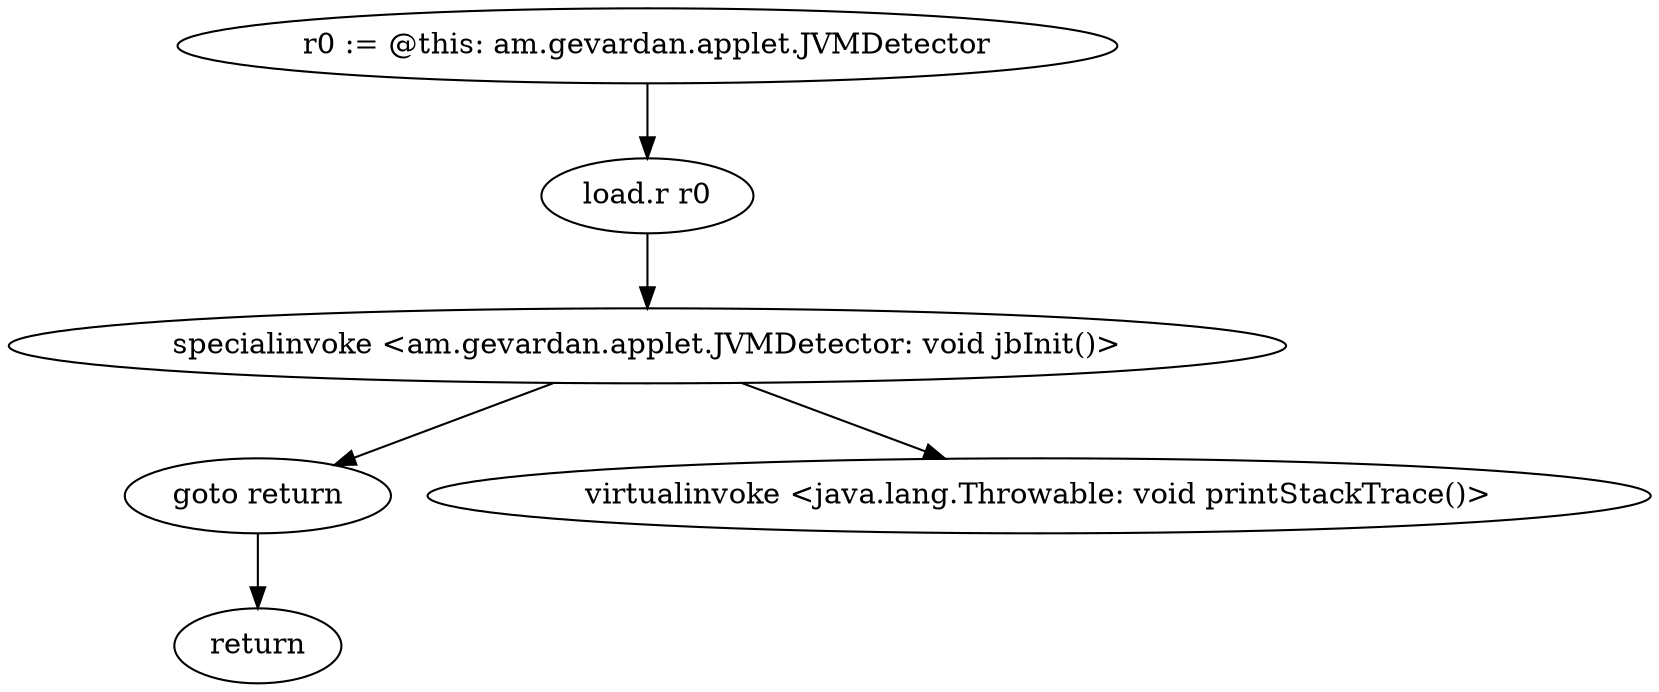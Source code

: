 digraph "" {
    "r0 := @this: am.gevardan.applet.JVMDetector"
    "load.r r0"
    "r0 := @this: am.gevardan.applet.JVMDetector"->"load.r r0";
    "specialinvoke <am.gevardan.applet.JVMDetector: void jbInit()>"
    "load.r r0"->"specialinvoke <am.gevardan.applet.JVMDetector: void jbInit()>";
    "goto return"
    "specialinvoke <am.gevardan.applet.JVMDetector: void jbInit()>"->"goto return";
    "return"
    "goto return"->"return";
    "virtualinvoke <java.lang.Throwable: void printStackTrace()>"
    "specialinvoke <am.gevardan.applet.JVMDetector: void jbInit()>"->"virtualinvoke <java.lang.Throwable: void printStackTrace()>";
}
